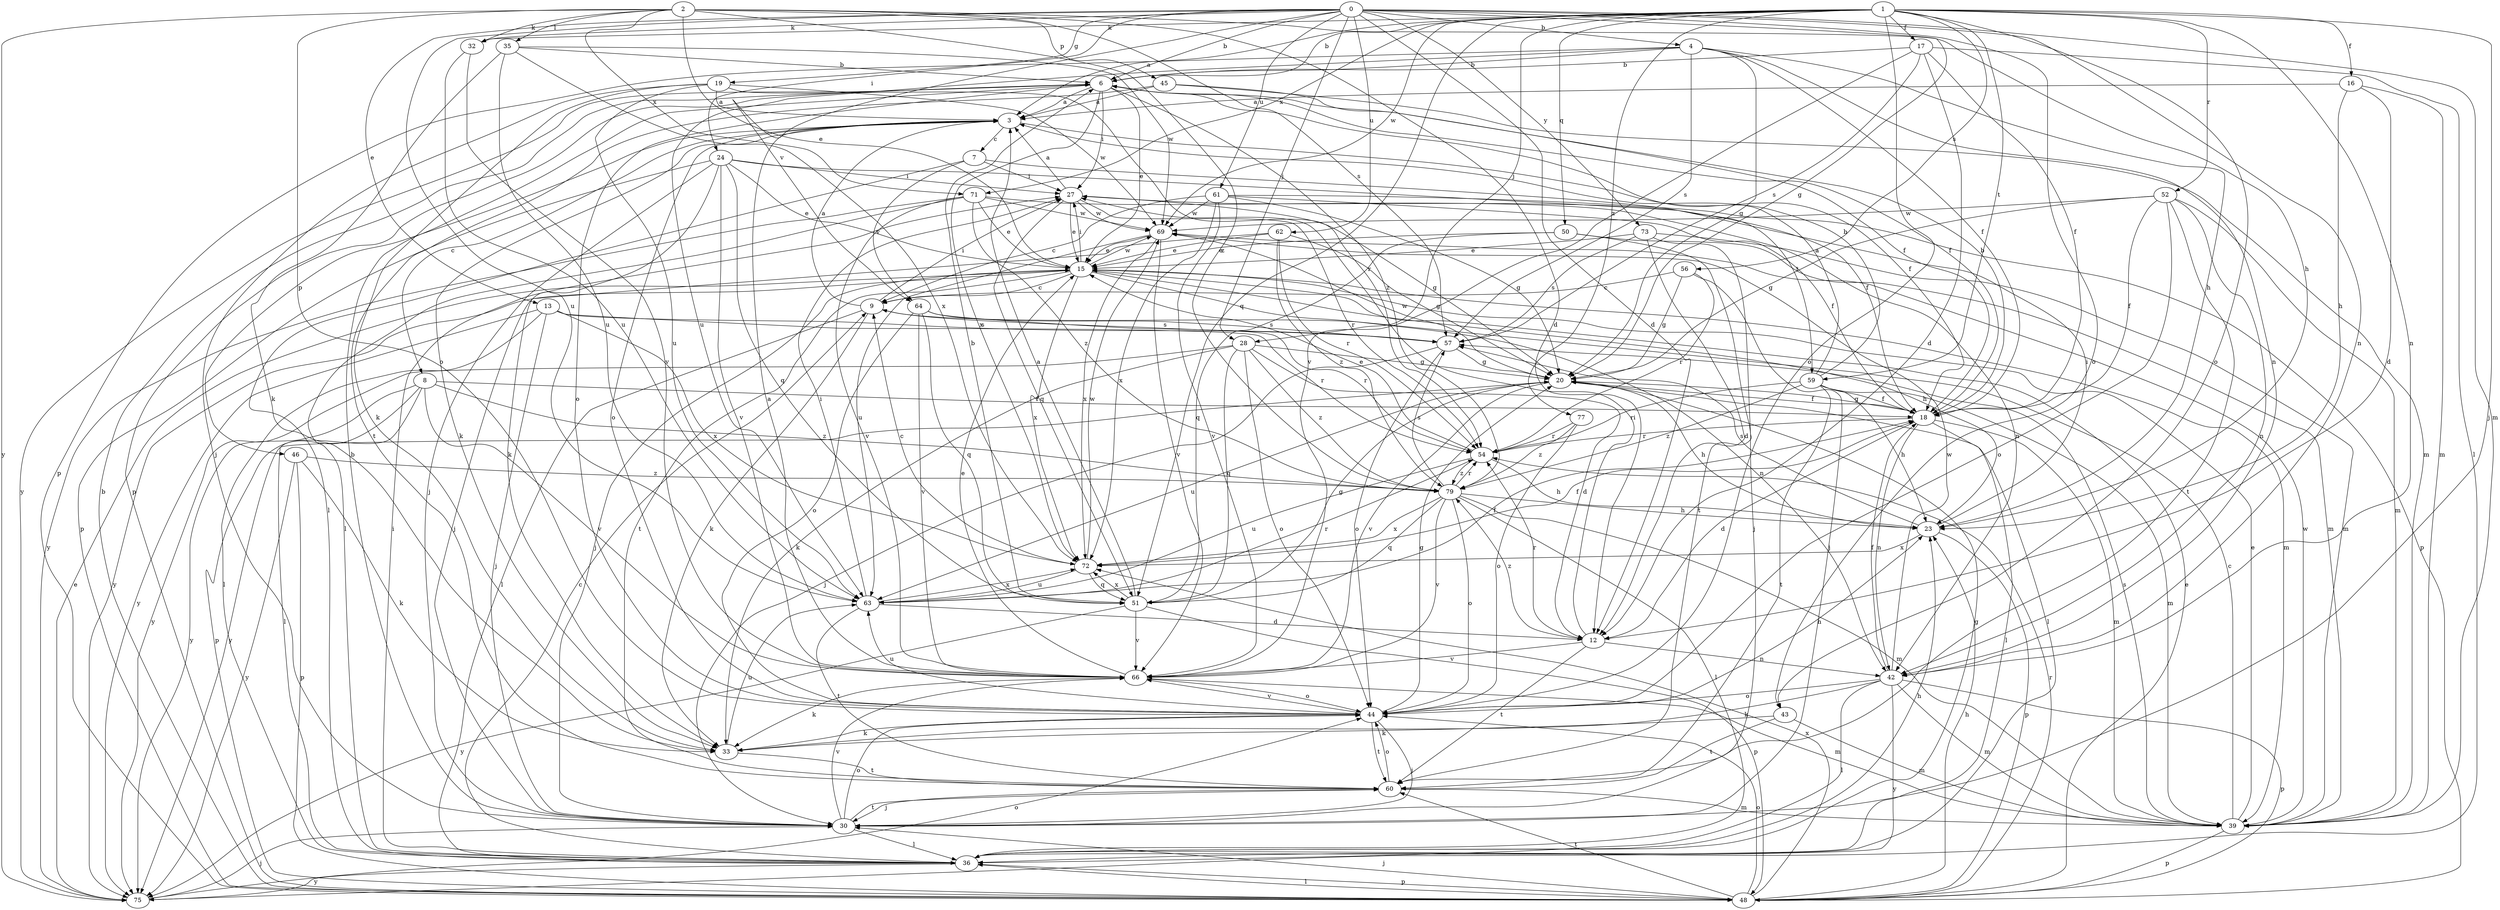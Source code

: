 strict digraph  {
0;
1;
2;
3;
4;
6;
7;
8;
9;
12;
13;
15;
16;
17;
18;
19;
20;
23;
24;
27;
28;
30;
32;
33;
35;
36;
39;
42;
43;
44;
45;
46;
48;
50;
51;
52;
54;
56;
57;
59;
60;
61;
62;
63;
64;
66;
69;
71;
72;
73;
75;
77;
79;
0 -> 4  [label=b];
0 -> 6  [label=b];
0 -> 12  [label=d];
0 -> 13  [label=e];
0 -> 19  [label=g];
0 -> 20  [label=g];
0 -> 24  [label=i];
0 -> 28  [label=j];
0 -> 32  [label=k];
0 -> 39  [label=m];
0 -> 42  [label=n];
0 -> 43  [label=o];
0 -> 61  [label=u];
0 -> 62  [label=u];
0 -> 63  [label=u];
0 -> 64  [label=v];
0 -> 73  [label=y];
1 -> 3  [label=a];
1 -> 6  [label=b];
1 -> 16  [label=f];
1 -> 17  [label=f];
1 -> 28  [label=j];
1 -> 30  [label=j];
1 -> 32  [label=k];
1 -> 42  [label=n];
1 -> 43  [label=o];
1 -> 44  [label=o];
1 -> 50  [label=q];
1 -> 51  [label=q];
1 -> 52  [label=r];
1 -> 56  [label=s];
1 -> 59  [label=t];
1 -> 69  [label=w];
1 -> 71  [label=x];
1 -> 77  [label=z];
2 -> 12  [label=d];
2 -> 15  [label=e];
2 -> 23  [label=h];
2 -> 32  [label=k];
2 -> 35  [label=l];
2 -> 44  [label=o];
2 -> 45  [label=p];
2 -> 57  [label=s];
2 -> 71  [label=x];
2 -> 75  [label=y];
2 -> 79  [label=z];
3 -> 7  [label=c];
3 -> 8  [label=c];
3 -> 18  [label=f];
3 -> 33  [label=k];
3 -> 44  [label=o];
3 -> 46  [label=p];
4 -> 6  [label=b];
4 -> 18  [label=f];
4 -> 20  [label=g];
4 -> 23  [label=h];
4 -> 42  [label=n];
4 -> 48  [label=p];
4 -> 57  [label=s];
4 -> 63  [label=u];
6 -> 3  [label=a];
6 -> 15  [label=e];
6 -> 18  [label=f];
6 -> 27  [label=i];
6 -> 44  [label=o];
6 -> 48  [label=p];
6 -> 72  [label=x];
6 -> 75  [label=y];
6 -> 79  [label=z];
7 -> 27  [label=i];
7 -> 36  [label=l];
7 -> 59  [label=t];
7 -> 64  [label=v];
8 -> 18  [label=f];
8 -> 36  [label=l];
8 -> 48  [label=p];
8 -> 66  [label=v];
8 -> 75  [label=y];
8 -> 79  [label=z];
9 -> 3  [label=a];
9 -> 27  [label=i];
9 -> 33  [label=k];
9 -> 36  [label=l];
9 -> 57  [label=s];
12 -> 27  [label=i];
12 -> 42  [label=n];
12 -> 54  [label=r];
12 -> 60  [label=t];
12 -> 66  [label=v];
12 -> 79  [label=z];
13 -> 30  [label=j];
13 -> 36  [label=l];
13 -> 54  [label=r];
13 -> 57  [label=s];
13 -> 72  [label=x];
13 -> 75  [label=y];
15 -> 9  [label=c];
15 -> 23  [label=h];
15 -> 27  [label=i];
15 -> 30  [label=j];
15 -> 39  [label=m];
15 -> 42  [label=n];
15 -> 60  [label=t];
15 -> 69  [label=w];
15 -> 72  [label=x];
15 -> 75  [label=y];
16 -> 3  [label=a];
16 -> 12  [label=d];
16 -> 23  [label=h];
16 -> 39  [label=m];
17 -> 6  [label=b];
17 -> 12  [label=d];
17 -> 18  [label=f];
17 -> 36  [label=l];
17 -> 57  [label=s];
17 -> 66  [label=v];
18 -> 6  [label=b];
18 -> 12  [label=d];
18 -> 20  [label=g];
18 -> 36  [label=l];
18 -> 39  [label=m];
18 -> 42  [label=n];
18 -> 54  [label=r];
19 -> 3  [label=a];
19 -> 30  [label=j];
19 -> 33  [label=k];
19 -> 54  [label=r];
19 -> 63  [label=u];
19 -> 69  [label=w];
20 -> 18  [label=f];
20 -> 23  [label=h];
20 -> 36  [label=l];
20 -> 63  [label=u];
20 -> 66  [label=v];
20 -> 69  [label=w];
20 -> 75  [label=y];
23 -> 27  [label=i];
23 -> 48  [label=p];
23 -> 57  [label=s];
23 -> 72  [label=x];
24 -> 15  [label=e];
24 -> 18  [label=f];
24 -> 27  [label=i];
24 -> 30  [label=j];
24 -> 33  [label=k];
24 -> 48  [label=p];
24 -> 51  [label=q];
24 -> 66  [label=v];
27 -> 3  [label=a];
27 -> 15  [label=e];
27 -> 20  [label=g];
27 -> 51  [label=q];
27 -> 54  [label=r];
27 -> 69  [label=w];
28 -> 12  [label=d];
28 -> 20  [label=g];
28 -> 33  [label=k];
28 -> 44  [label=o];
28 -> 51  [label=q];
28 -> 75  [label=y];
28 -> 79  [label=z];
30 -> 6  [label=b];
30 -> 36  [label=l];
30 -> 44  [label=o];
30 -> 60  [label=t];
30 -> 66  [label=v];
32 -> 63  [label=u];
32 -> 66  [label=v];
33 -> 60  [label=t];
33 -> 63  [label=u];
35 -> 6  [label=b];
35 -> 33  [label=k];
35 -> 63  [label=u];
35 -> 69  [label=w];
35 -> 72  [label=x];
36 -> 9  [label=c];
36 -> 20  [label=g];
36 -> 23  [label=h];
36 -> 27  [label=i];
36 -> 48  [label=p];
36 -> 75  [label=y];
39 -> 9  [label=c];
39 -> 15  [label=e];
39 -> 48  [label=p];
39 -> 57  [label=s];
39 -> 69  [label=w];
42 -> 18  [label=f];
42 -> 33  [label=k];
42 -> 36  [label=l];
42 -> 39  [label=m];
42 -> 44  [label=o];
42 -> 48  [label=p];
42 -> 69  [label=w];
42 -> 75  [label=y];
43 -> 33  [label=k];
43 -> 39  [label=m];
43 -> 60  [label=t];
44 -> 20  [label=g];
44 -> 23  [label=h];
44 -> 30  [label=j];
44 -> 33  [label=k];
44 -> 60  [label=t];
44 -> 63  [label=u];
44 -> 66  [label=v];
45 -> 3  [label=a];
45 -> 18  [label=f];
45 -> 39  [label=m];
45 -> 60  [label=t];
46 -> 33  [label=k];
46 -> 48  [label=p];
46 -> 75  [label=y];
46 -> 79  [label=z];
48 -> 6  [label=b];
48 -> 15  [label=e];
48 -> 23  [label=h];
48 -> 30  [label=j];
48 -> 36  [label=l];
48 -> 44  [label=o];
48 -> 54  [label=r];
48 -> 60  [label=t];
48 -> 72  [label=x];
50 -> 15  [label=e];
50 -> 30  [label=j];
50 -> 39  [label=m];
50 -> 51  [label=q];
51 -> 3  [label=a];
51 -> 6  [label=b];
51 -> 20  [label=g];
51 -> 48  [label=p];
51 -> 66  [label=v];
51 -> 72  [label=x];
51 -> 75  [label=y];
52 -> 18  [label=f];
52 -> 20  [label=g];
52 -> 39  [label=m];
52 -> 42  [label=n];
52 -> 44  [label=o];
52 -> 60  [label=t];
52 -> 69  [label=w];
54 -> 15  [label=e];
54 -> 23  [label=h];
54 -> 63  [label=u];
54 -> 79  [label=z];
56 -> 9  [label=c];
56 -> 20  [label=g];
56 -> 30  [label=j];
56 -> 54  [label=r];
57 -> 20  [label=g];
57 -> 30  [label=j];
57 -> 44  [label=o];
59 -> 3  [label=a];
59 -> 6  [label=b];
59 -> 18  [label=f];
59 -> 23  [label=h];
59 -> 39  [label=m];
59 -> 54  [label=r];
59 -> 60  [label=t];
59 -> 79  [label=z];
60 -> 30  [label=j];
60 -> 39  [label=m];
60 -> 44  [label=o];
61 -> 9  [label=c];
61 -> 18  [label=f];
61 -> 20  [label=g];
61 -> 48  [label=p];
61 -> 66  [label=v];
61 -> 69  [label=w];
61 -> 72  [label=x];
62 -> 15  [label=e];
62 -> 20  [label=g];
62 -> 30  [label=j];
62 -> 54  [label=r];
62 -> 79  [label=z];
63 -> 12  [label=d];
63 -> 18  [label=f];
63 -> 27  [label=i];
63 -> 54  [label=r];
63 -> 60  [label=t];
63 -> 72  [label=x];
64 -> 44  [label=o];
64 -> 51  [label=q];
64 -> 54  [label=r];
64 -> 57  [label=s];
64 -> 66  [label=v];
66 -> 3  [label=a];
66 -> 15  [label=e];
66 -> 33  [label=k];
66 -> 39  [label=m];
66 -> 44  [label=o];
69 -> 15  [label=e];
69 -> 63  [label=u];
69 -> 66  [label=v];
69 -> 72  [label=x];
71 -> 15  [label=e];
71 -> 36  [label=l];
71 -> 42  [label=n];
71 -> 66  [label=v];
71 -> 69  [label=w];
71 -> 75  [label=y];
71 -> 79  [label=z];
72 -> 9  [label=c];
72 -> 18  [label=f];
72 -> 51  [label=q];
72 -> 63  [label=u];
72 -> 69  [label=w];
73 -> 12  [label=d];
73 -> 15  [label=e];
73 -> 39  [label=m];
73 -> 57  [label=s];
73 -> 60  [label=t];
75 -> 15  [label=e];
75 -> 30  [label=j];
75 -> 44  [label=o];
77 -> 44  [label=o];
77 -> 54  [label=r];
77 -> 79  [label=z];
79 -> 23  [label=h];
79 -> 36  [label=l];
79 -> 39  [label=m];
79 -> 44  [label=o];
79 -> 51  [label=q];
79 -> 54  [label=r];
79 -> 57  [label=s];
79 -> 66  [label=v];
79 -> 72  [label=x];
}
